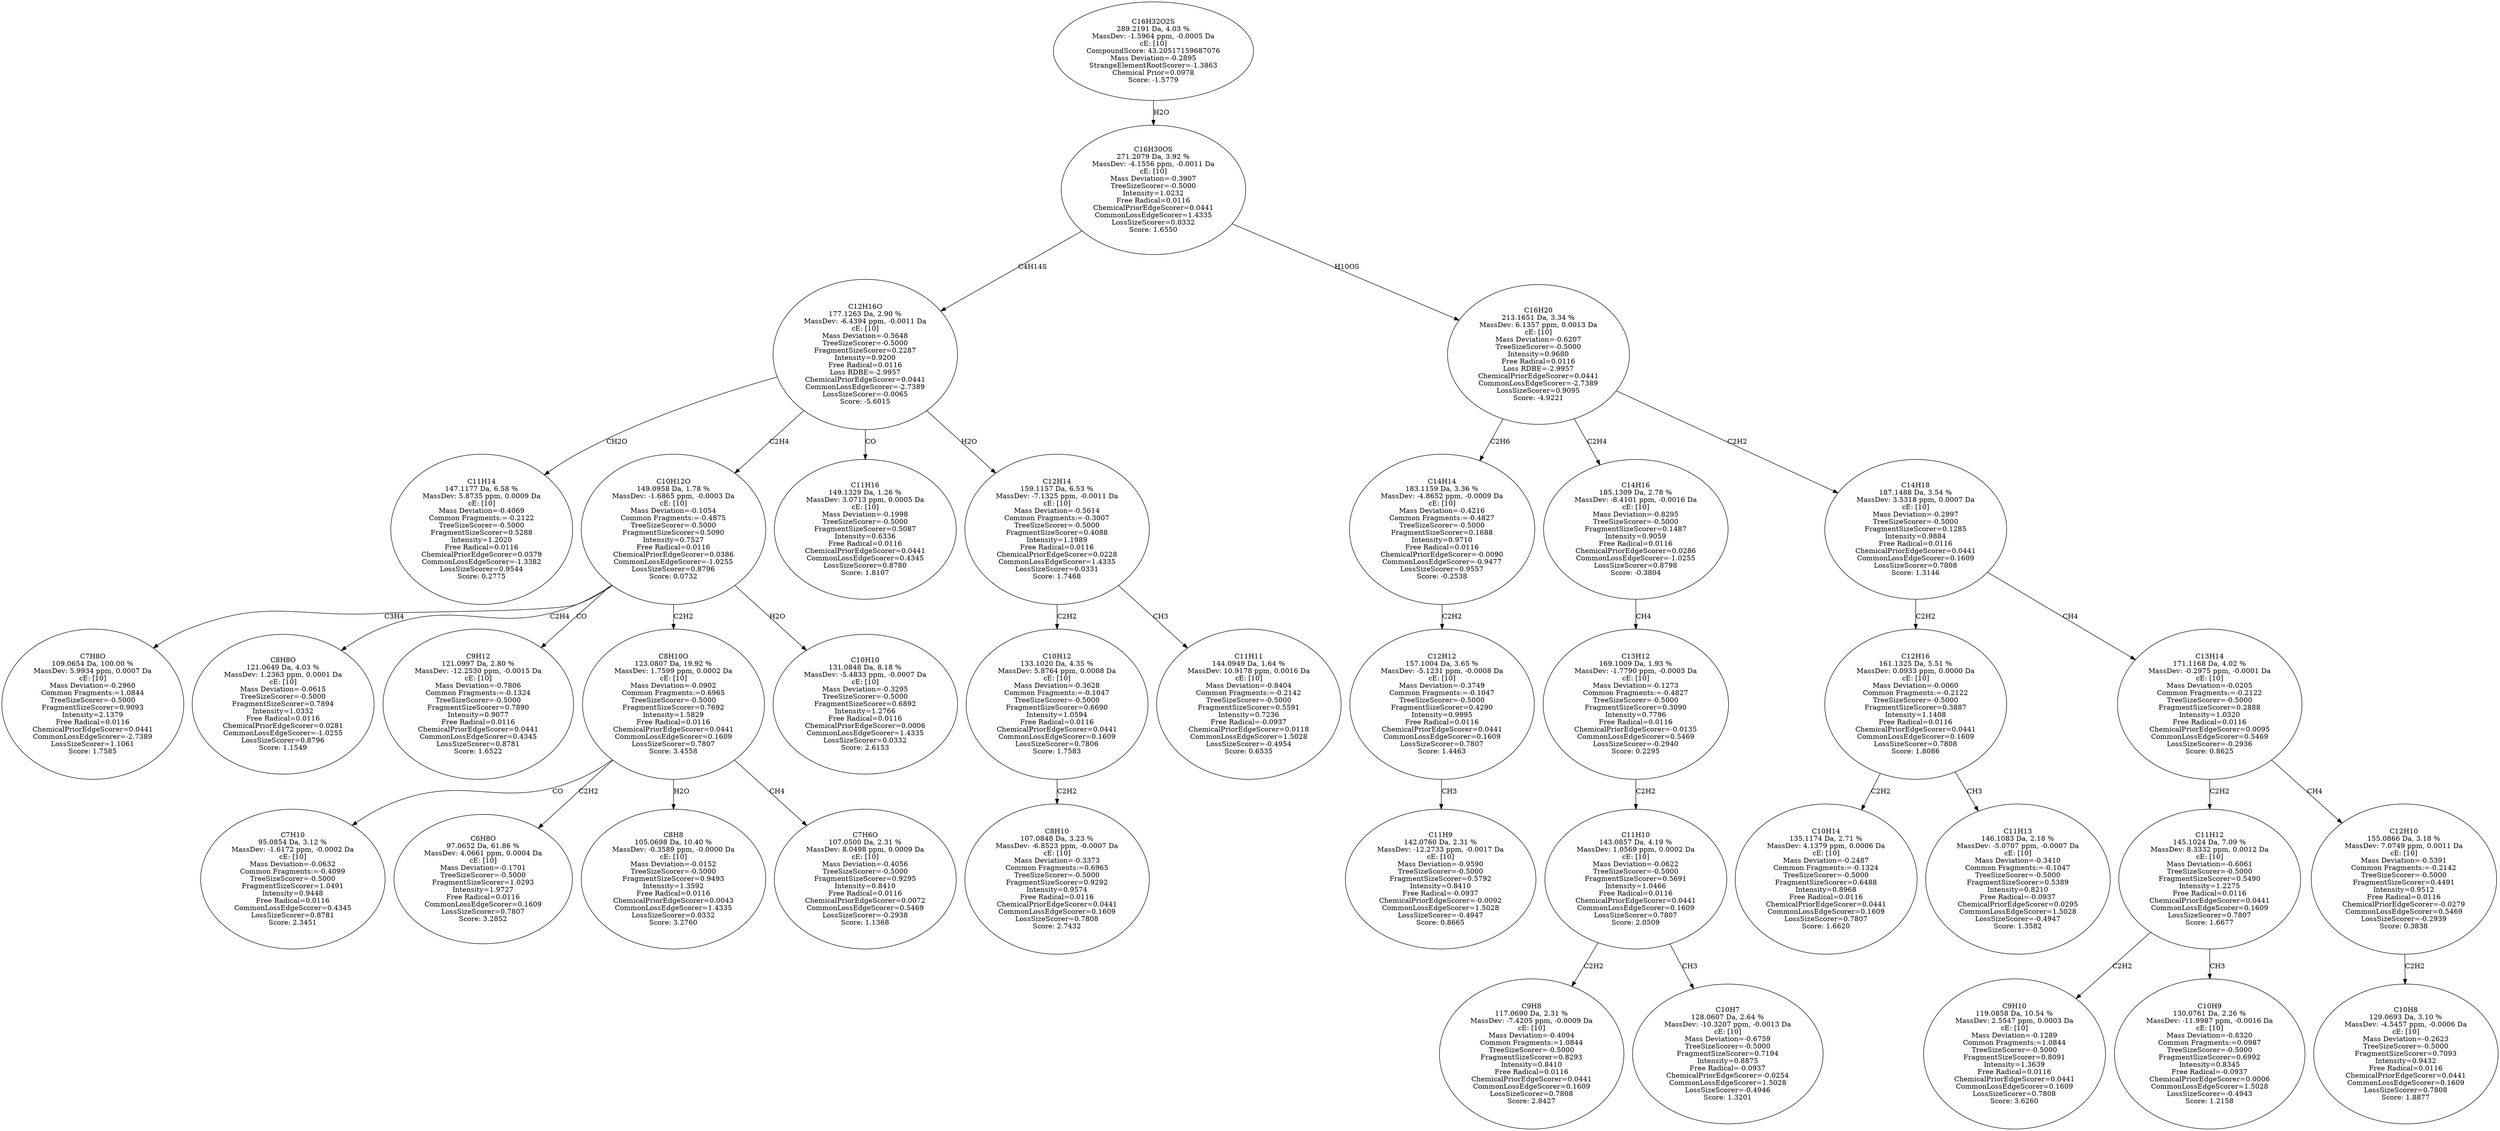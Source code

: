 strict digraph {
v1 [label="C11H14\n147.1177 Da, 6.58 %\nMassDev: 5.8735 ppm, 0.0009 Da\ncE: [10]\nMass Deviation=-0.4069\nCommon Fragments:=-0.2122\nTreeSizeScorer=-0.5000\nFragmentSizeScorer=0.5288\nIntensity=1.2020\nFree Radical=0.0116\nChemicalPriorEdgeScorer=0.0379\nCommonLossEdgeScorer=-1.3382\nLossSizeScorer=0.9544\nScore: 0.2775"];
v2 [label="C7H8O\n109.0654 Da, 100.00 %\nMassDev: 5.9934 ppm, 0.0007 Da\ncE: [10]\nMass Deviation=-0.2960\nCommon Fragments:=1.0844\nTreeSizeScorer=-0.5000\nFragmentSizeScorer=0.9093\nIntensity=2.1379\nFree Radical=0.0116\nChemicalPriorEdgeScorer=0.0441\nCommonLossEdgeScorer=-2.7389\nLossSizeScorer=1.1061\nScore: 1.7585"];
v3 [label="C8H8O\n121.0649 Da, 4.03 %\nMassDev: 1.2363 ppm, 0.0001 Da\ncE: [10]\nMass Deviation=-0.0615\nTreeSizeScorer=-0.5000\nFragmentSizeScorer=0.7894\nIntensity=1.0332\nFree Radical=0.0116\nChemicalPriorEdgeScorer=0.0281\nCommonLossEdgeScorer=-1.0255\nLossSizeScorer=0.8796\nScore: 1.1549"];
v4 [label="C9H12\n121.0997 Da, 2.80 %\nMassDev: -12.2530 ppm, -0.0015 Da\ncE: [10]\nMass Deviation=-0.7806\nCommon Fragments:=-0.1324\nTreeSizeScorer=-0.5000\nFragmentSizeScorer=0.7890\nIntensity=0.9077\nFree Radical=0.0116\nChemicalPriorEdgeScorer=0.0441\nCommonLossEdgeScorer=0.4345\nLossSizeScorer=0.8781\nScore: 1.6522"];
v5 [label="C7H10\n95.0854 Da, 3.12 %\nMassDev: -1.6172 ppm, -0.0002 Da\ncE: [10]\nMass Deviation=-0.0632\nCommon Fragments:=-0.4099\nTreeSizeScorer=-0.5000\nFragmentSizeScorer=1.0491\nIntensity=0.9448\nFree Radical=0.0116\nCommonLossEdgeScorer=0.4345\nLossSizeScorer=0.8781\nScore: 2.3451"];
v6 [label="C6H8O\n97.0652 Da, 61.86 %\nMassDev: 4.0661 ppm, 0.0004 Da\ncE: [10]\nMass Deviation=-0.1701\nTreeSizeScorer=-0.5000\nFragmentSizeScorer=1.0293\nIntensity=1.9727\nFree Radical=0.0116\nCommonLossEdgeScorer=0.1609\nLossSizeScorer=0.7807\nScore: 3.2852"];
v7 [label="C8H8\n105.0698 Da, 10.40 %\nMassDev: -0.3589 ppm, -0.0000 Da\ncE: [10]\nMass Deviation=-0.0152\nTreeSizeScorer=-0.5000\nFragmentSizeScorer=0.9493\nIntensity=1.3592\nFree Radical=0.0116\nChemicalPriorEdgeScorer=0.0043\nCommonLossEdgeScorer=1.4335\nLossSizeScorer=0.0332\nScore: 3.2760"];
v8 [label="C7H6O\n107.0500 Da, 2.31 %\nMassDev: 8.0498 ppm, 0.0009 Da\ncE: [10]\nMass Deviation=-0.4056\nTreeSizeScorer=-0.5000\nFragmentSizeScorer=0.9295\nIntensity=0.8410\nFree Radical=0.0116\nChemicalPriorEdgeScorer=0.0072\nCommonLossEdgeScorer=0.5469\nLossSizeScorer=-0.2938\nScore: 1.1368"];
v9 [label="C8H10O\n123.0807 Da, 19.92 %\nMassDev: 1.7599 ppm, 0.0002 Da\ncE: [10]\nMass Deviation=-0.0902\nCommon Fragments:=0.6965\nTreeSizeScorer=-0.5000\nFragmentSizeScorer=0.7692\nIntensity=1.5829\nFree Radical=0.0116\nChemicalPriorEdgeScorer=0.0441\nCommonLossEdgeScorer=0.1609\nLossSizeScorer=0.7807\nScore: 3.4558"];
v10 [label="C10H10\n131.0848 Da, 8.18 %\nMassDev: -5.4833 ppm, -0.0007 Da\ncE: [10]\nMass Deviation=-0.3295\nTreeSizeScorer=-0.5000\nFragmentSizeScorer=0.6892\nIntensity=1.2766\nFree Radical=0.0116\nChemicalPriorEdgeScorer=0.0006\nCommonLossEdgeScorer=1.4335\nLossSizeScorer=0.0332\nScore: 2.6153"];
v11 [label="C10H12O\n149.0958 Da, 1.78 %\nMassDev: -1.6865 ppm, -0.0003 Da\ncE: [10]\nMass Deviation=-0.1054\nCommon Fragments:=-0.4875\nTreeSizeScorer=-0.5000\nFragmentSizeScorer=0.5090\nIntensity=0.7527\nFree Radical=0.0116\nChemicalPriorEdgeScorer=0.0386\nCommonLossEdgeScorer=-1.0255\nLossSizeScorer=0.8796\nScore: 0.0732"];
v12 [label="C11H16\n149.1329 Da, 1.26 %\nMassDev: 3.0713 ppm, 0.0005 Da\ncE: [10]\nMass Deviation=-0.1998\nTreeSizeScorer=-0.5000\nFragmentSizeScorer=0.5087\nIntensity=0.6336\nFree Radical=0.0116\nChemicalPriorEdgeScorer=0.0441\nCommonLossEdgeScorer=0.4345\nLossSizeScorer=0.8780\nScore: 1.8107"];
v13 [label="C8H10\n107.0848 Da, 3.23 %\nMassDev: -6.8523 ppm, -0.0007 Da\ncE: [10]\nMass Deviation=-0.3373\nCommon Fragments:=0.6965\nTreeSizeScorer=-0.5000\nFragmentSizeScorer=0.9292\nIntensity=0.9574\nFree Radical=0.0116\nChemicalPriorEdgeScorer=0.0441\nCommonLossEdgeScorer=0.1609\nLossSizeScorer=0.7808\nScore: 2.7432"];
v14 [label="C10H12\n133.1020 Da, 4.35 %\nMassDev: 5.8764 ppm, 0.0008 Da\ncE: [10]\nMass Deviation=-0.3628\nCommon Fragments:=-0.1047\nTreeSizeScorer=-0.5000\nFragmentSizeScorer=0.6690\nIntensity=1.0594\nFree Radical=0.0116\nChemicalPriorEdgeScorer=0.0441\nCommonLossEdgeScorer=0.1609\nLossSizeScorer=0.7806\nScore: 1.7583"];
v15 [label="C11H11\n144.0949 Da, 1.64 %\nMassDev: 10.9178 ppm, 0.0016 Da\ncE: [10]\nMass Deviation=-0.8404\nCommon Fragments:=-0.2142\nTreeSizeScorer=-0.5000\nFragmentSizeScorer=0.5591\nIntensity=0.7236\nFree Radical=-0.0937\nChemicalPriorEdgeScorer=0.0118\nCommonLossEdgeScorer=1.5028\nLossSizeScorer=-0.4954\nScore: 0.6535"];
v16 [label="C12H14\n159.1157 Da, 6.53 %\nMassDev: -7.1325 ppm, -0.0011 Da\ncE: [10]\nMass Deviation=-0.5614\nCommon Fragments:=-0.3007\nTreeSizeScorer=-0.5000\nFragmentSizeScorer=0.4088\nIntensity=1.1989\nFree Radical=0.0116\nChemicalPriorEdgeScorer=0.0228\nCommonLossEdgeScorer=1.4335\nLossSizeScorer=0.0331\nScore: 1.7468"];
v17 [label="C12H16O\n177.1263 Da, 2.90 %\nMassDev: -6.4394 ppm, -0.0011 Da\ncE: [10]\nMass Deviation=-0.5648\nTreeSizeScorer=-0.5000\nFragmentSizeScorer=0.2287\nIntensity=0.9200\nFree Radical=0.0116\nLoss RDBE=-2.9957\nChemicalPriorEdgeScorer=0.0441\nCommonLossEdgeScorer=-2.7389\nLossSizeScorer=-0.0065\nScore: -5.6015"];
v18 [label="C11H9\n142.0760 Da, 2.31 %\nMassDev: -12.2733 ppm, -0.0017 Da\ncE: [10]\nMass Deviation=-0.9590\nTreeSizeScorer=-0.5000\nFragmentSizeScorer=0.5792\nIntensity=0.8410\nFree Radical=-0.0937\nChemicalPriorEdgeScorer=-0.0092\nCommonLossEdgeScorer=1.5028\nLossSizeScorer=-0.4947\nScore: 0.8665"];
v19 [label="C12H12\n157.1004 Da, 3.65 %\nMassDev: -5.1231 ppm, -0.0008 Da\ncE: [10]\nMass Deviation=-0.3749\nCommon Fragments:=-0.1047\nTreeSizeScorer=-0.5000\nFragmentSizeScorer=0.4290\nIntensity=0.9995\nFree Radical=0.0116\nChemicalPriorEdgeScorer=0.0441\nCommonLossEdgeScorer=0.1609\nLossSizeScorer=0.7807\nScore: 1.4463"];
v20 [label="C14H14\n183.1159 Da, 3.36 %\nMassDev: -4.8652 ppm, -0.0009 Da\ncE: [10]\nMass Deviation=-0.4216\nCommon Fragments:=-0.4827\nTreeSizeScorer=-0.5000\nFragmentSizeScorer=0.1688\nIntensity=0.9710\nFree Radical=0.0116\nChemicalPriorEdgeScorer=-0.0090\nCommonLossEdgeScorer=-0.9477\nLossSizeScorer=0.9557\nScore: -0.2538"];
v21 [label="C9H8\n117.0690 Da, 2.31 %\nMassDev: -7.4205 ppm, -0.0009 Da\ncE: [10]\nMass Deviation=-0.4094\nCommon Fragments:=1.0844\nTreeSizeScorer=-0.5000\nFragmentSizeScorer=0.8293\nIntensity=0.8410\nFree Radical=0.0116\nChemicalPriorEdgeScorer=0.0441\nCommonLossEdgeScorer=0.1609\nLossSizeScorer=0.7808\nScore: 2.8427"];
v22 [label="C10H7\n128.0607 Da, 2.64 %\nMassDev: -10.3207 ppm, -0.0013 Da\ncE: [10]\nMass Deviation=-0.6759\nTreeSizeScorer=-0.5000\nFragmentSizeScorer=0.7194\nIntensity=0.8875\nFree Radical=-0.0937\nChemicalPriorEdgeScorer=-0.0254\nCommonLossEdgeScorer=1.5028\nLossSizeScorer=-0.4946\nScore: 1.3201"];
v23 [label="C11H10\n143.0857 Da, 4.19 %\nMassDev: 1.0569 ppm, 0.0002 Da\ncE: [10]\nMass Deviation=-0.0622\nTreeSizeScorer=-0.5000\nFragmentSizeScorer=0.5691\nIntensity=1.0466\nFree Radical=0.0116\nChemicalPriorEdgeScorer=0.0441\nCommonLossEdgeScorer=0.1609\nLossSizeScorer=0.7807\nScore: 2.0509"];
v24 [label="C13H12\n169.1009 Da, 1.93 %\nMassDev: -1.7790 ppm, -0.0003 Da\ncE: [10]\nMass Deviation=-0.1273\nCommon Fragments:=-0.4827\nTreeSizeScorer=-0.5000\nFragmentSizeScorer=0.3090\nIntensity=0.7796\nFree Radical=0.0116\nChemicalPriorEdgeScorer=-0.0135\nCommonLossEdgeScorer=0.5469\nLossSizeScorer=-0.2940\nScore: 0.2295"];
v25 [label="C14H16\n185.1309 Da, 2.78 %\nMassDev: -8.4101 ppm, -0.0016 Da\ncE: [10]\nMass Deviation=-0.8295\nTreeSizeScorer=-0.5000\nFragmentSizeScorer=0.1487\nIntensity=0.9059\nFree Radical=0.0116\nChemicalPriorEdgeScorer=0.0286\nCommonLossEdgeScorer=-1.0255\nLossSizeScorer=0.8798\nScore: -0.3804"];
v26 [label="C10H14\n135.1174 Da, 2.71 %\nMassDev: 4.1379 ppm, 0.0006 Da\ncE: [10]\nMass Deviation=-0.2487\nCommon Fragments:=-0.1324\nTreeSizeScorer=-0.5000\nFragmentSizeScorer=0.6488\nIntensity=0.8968\nFree Radical=0.0116\nChemicalPriorEdgeScorer=0.0441\nCommonLossEdgeScorer=0.1609\nLossSizeScorer=0.7807\nScore: 1.6620"];
v27 [label="C11H13\n146.1083 Da, 2.18 %\nMassDev: -5.0707 ppm, -0.0007 Da\ncE: [10]\nMass Deviation=-0.3410\nCommon Fragments:=-0.1047\nTreeSizeScorer=-0.5000\nFragmentSizeScorer=0.5389\nIntensity=0.8210\nFree Radical=-0.0937\nChemicalPriorEdgeScorer=0.0295\nCommonLossEdgeScorer=1.5028\nLossSizeScorer=-0.4947\nScore: 1.3582"];
v28 [label="C12H16\n161.1325 Da, 5.51 %\nMassDev: 0.0933 ppm, 0.0000 Da\ncE: [10]\nMass Deviation=-0.0060\nCommon Fragments:=-0.2122\nTreeSizeScorer=-0.5000\nFragmentSizeScorer=0.3887\nIntensity=1.1408\nFree Radical=0.0116\nChemicalPriorEdgeScorer=0.0441\nCommonLossEdgeScorer=0.1609\nLossSizeScorer=0.7808\nScore: 1.8086"];
v29 [label="C9H10\n119.0858 Da, 10.54 %\nMassDev: 2.5547 ppm, 0.0003 Da\ncE: [10]\nMass Deviation=-0.1289\nCommon Fragments:=1.0844\nTreeSizeScorer=-0.5000\nFragmentSizeScorer=0.8091\nIntensity=1.3639\nFree Radical=0.0116\nChemicalPriorEdgeScorer=0.0441\nCommonLossEdgeScorer=0.1609\nLossSizeScorer=0.7808\nScore: 3.6260"];
v30 [label="C10H9\n130.0761 Da, 2.26 %\nMassDev: -11.9987 ppm, -0.0016 Da\ncE: [10]\nMass Deviation=-0.8320\nCommon Fragments:=0.0987\nTreeSizeScorer=-0.5000\nFragmentSizeScorer=0.6992\nIntensity=0.8345\nFree Radical=-0.0937\nChemicalPriorEdgeScorer=0.0006\nCommonLossEdgeScorer=1.5028\nLossSizeScorer=-0.4943\nScore: 1.2158"];
v31 [label="C11H12\n145.1024 Da, 7.09 %\nMassDev: 8.3332 ppm, 0.0012 Da\ncE: [10]\nMass Deviation=-0.6061\nTreeSizeScorer=-0.5000\nFragmentSizeScorer=0.5490\nIntensity=1.2275\nFree Radical=0.0116\nChemicalPriorEdgeScorer=0.0441\nCommonLossEdgeScorer=0.1609\nLossSizeScorer=0.7807\nScore: 1.6677"];
v32 [label="C10H8\n129.0693 Da, 3.10 %\nMassDev: -4.5457 ppm, -0.0006 Da\ncE: [10]\nMass Deviation=-0.2623\nTreeSizeScorer=-0.5000\nFragmentSizeScorer=0.7093\nIntensity=0.9432\nFree Radical=0.0116\nChemicalPriorEdgeScorer=0.0441\nCommonLossEdgeScorer=0.1609\nLossSizeScorer=0.7808\nScore: 1.8877"];
v33 [label="C12H10\n155.0866 Da, 3.18 %\nMassDev: 7.0749 ppm, 0.0011 Da\ncE: [10]\nMass Deviation=-0.5391\nCommon Fragments:=-0.2142\nTreeSizeScorer=-0.5000\nFragmentSizeScorer=0.4491\nIntensity=0.9512\nFree Radical=0.0116\nChemicalPriorEdgeScorer=-0.0279\nCommonLossEdgeScorer=0.5469\nLossSizeScorer=-0.2939\nScore: 0.3838"];
v34 [label="C13H14\n171.1168 Da, 4.02 %\nMassDev: -0.2975 ppm, -0.0001 Da\ncE: [10]\nMass Deviation=-0.0205\nCommon Fragments:=-0.2122\nTreeSizeScorer=-0.5000\nFragmentSizeScorer=0.2888\nIntensity=1.0320\nFree Radical=0.0116\nChemicalPriorEdgeScorer=0.0095\nCommonLossEdgeScorer=0.5469\nLossSizeScorer=-0.2936\nScore: 0.8625"];
v35 [label="C14H18\n187.1488 Da, 3.54 %\nMassDev: 3.5318 ppm, 0.0007 Da\ncE: [10]\nMass Deviation=-0.2997\nTreeSizeScorer=-0.5000\nFragmentSizeScorer=0.1285\nIntensity=0.9884\nFree Radical=0.0116\nChemicalPriorEdgeScorer=0.0441\nCommonLossEdgeScorer=0.1609\nLossSizeScorer=0.7808\nScore: 1.3146"];
v36 [label="C16H20\n213.1651 Da, 3.34 %\nMassDev: 6.1357 ppm, 0.0013 Da\ncE: [10]\nMass Deviation=-0.6207\nTreeSizeScorer=-0.5000\nIntensity=0.9680\nFree Radical=0.0116\nLoss RDBE=-2.9957\nChemicalPriorEdgeScorer=0.0441\nCommonLossEdgeScorer=-2.7389\nLossSizeScorer=0.9095\nScore: -4.9221"];
v37 [label="C16H30OS\n271.2079 Da, 3.92 %\nMassDev: -4.1556 ppm, -0.0011 Da\ncE: [10]\nMass Deviation=-0.3907\nTreeSizeScorer=-0.5000\nIntensity=1.0232\nFree Radical=0.0116\nChemicalPriorEdgeScorer=0.0441\nCommonLossEdgeScorer=1.4335\nLossSizeScorer=0.0332\nScore: 1.6550"];
v38 [label="C16H32O2S\n289.2191 Da, 4.03 %\nMassDev: -1.5964 ppm, -0.0005 Da\ncE: [10]\nCompoundScore: 43.20517159687076\nMass Deviation=-0.2895\nStrangeElementRootScorer=-1.3863\nChemical Prior=0.0978\nScore: -1.5779"];
v17 -> v1 [label="CH2O"];
v11 -> v2 [label="C3H4"];
v11 -> v3 [label="C2H4"];
v11 -> v4 [label="CO"];
v9 -> v5 [label="CO"];
v9 -> v6 [label="C2H2"];
v9 -> v7 [label="H2O"];
v9 -> v8 [label="CH4"];
v11 -> v9 [label="C2H2"];
v11 -> v10 [label="H2O"];
v17 -> v11 [label="C2H4"];
v17 -> v12 [label="CO"];
v14 -> v13 [label="C2H2"];
v16 -> v14 [label="C2H2"];
v16 -> v15 [label="CH3"];
v17 -> v16 [label="H2O"];
v37 -> v17 [label="C4H14S"];
v19 -> v18 [label="CH3"];
v20 -> v19 [label="C2H2"];
v36 -> v20 [label="C2H6"];
v23 -> v21 [label="C2H2"];
v23 -> v22 [label="CH3"];
v24 -> v23 [label="C2H2"];
v25 -> v24 [label="CH4"];
v36 -> v25 [label="C2H4"];
v28 -> v26 [label="C2H2"];
v28 -> v27 [label="CH3"];
v35 -> v28 [label="C2H2"];
v31 -> v29 [label="C2H2"];
v31 -> v30 [label="CH3"];
v34 -> v31 [label="C2H2"];
v33 -> v32 [label="C2H2"];
v34 -> v33 [label="CH4"];
v35 -> v34 [label="CH4"];
v36 -> v35 [label="C2H2"];
v37 -> v36 [label="H10OS"];
v38 -> v37 [label="H2O"];
}